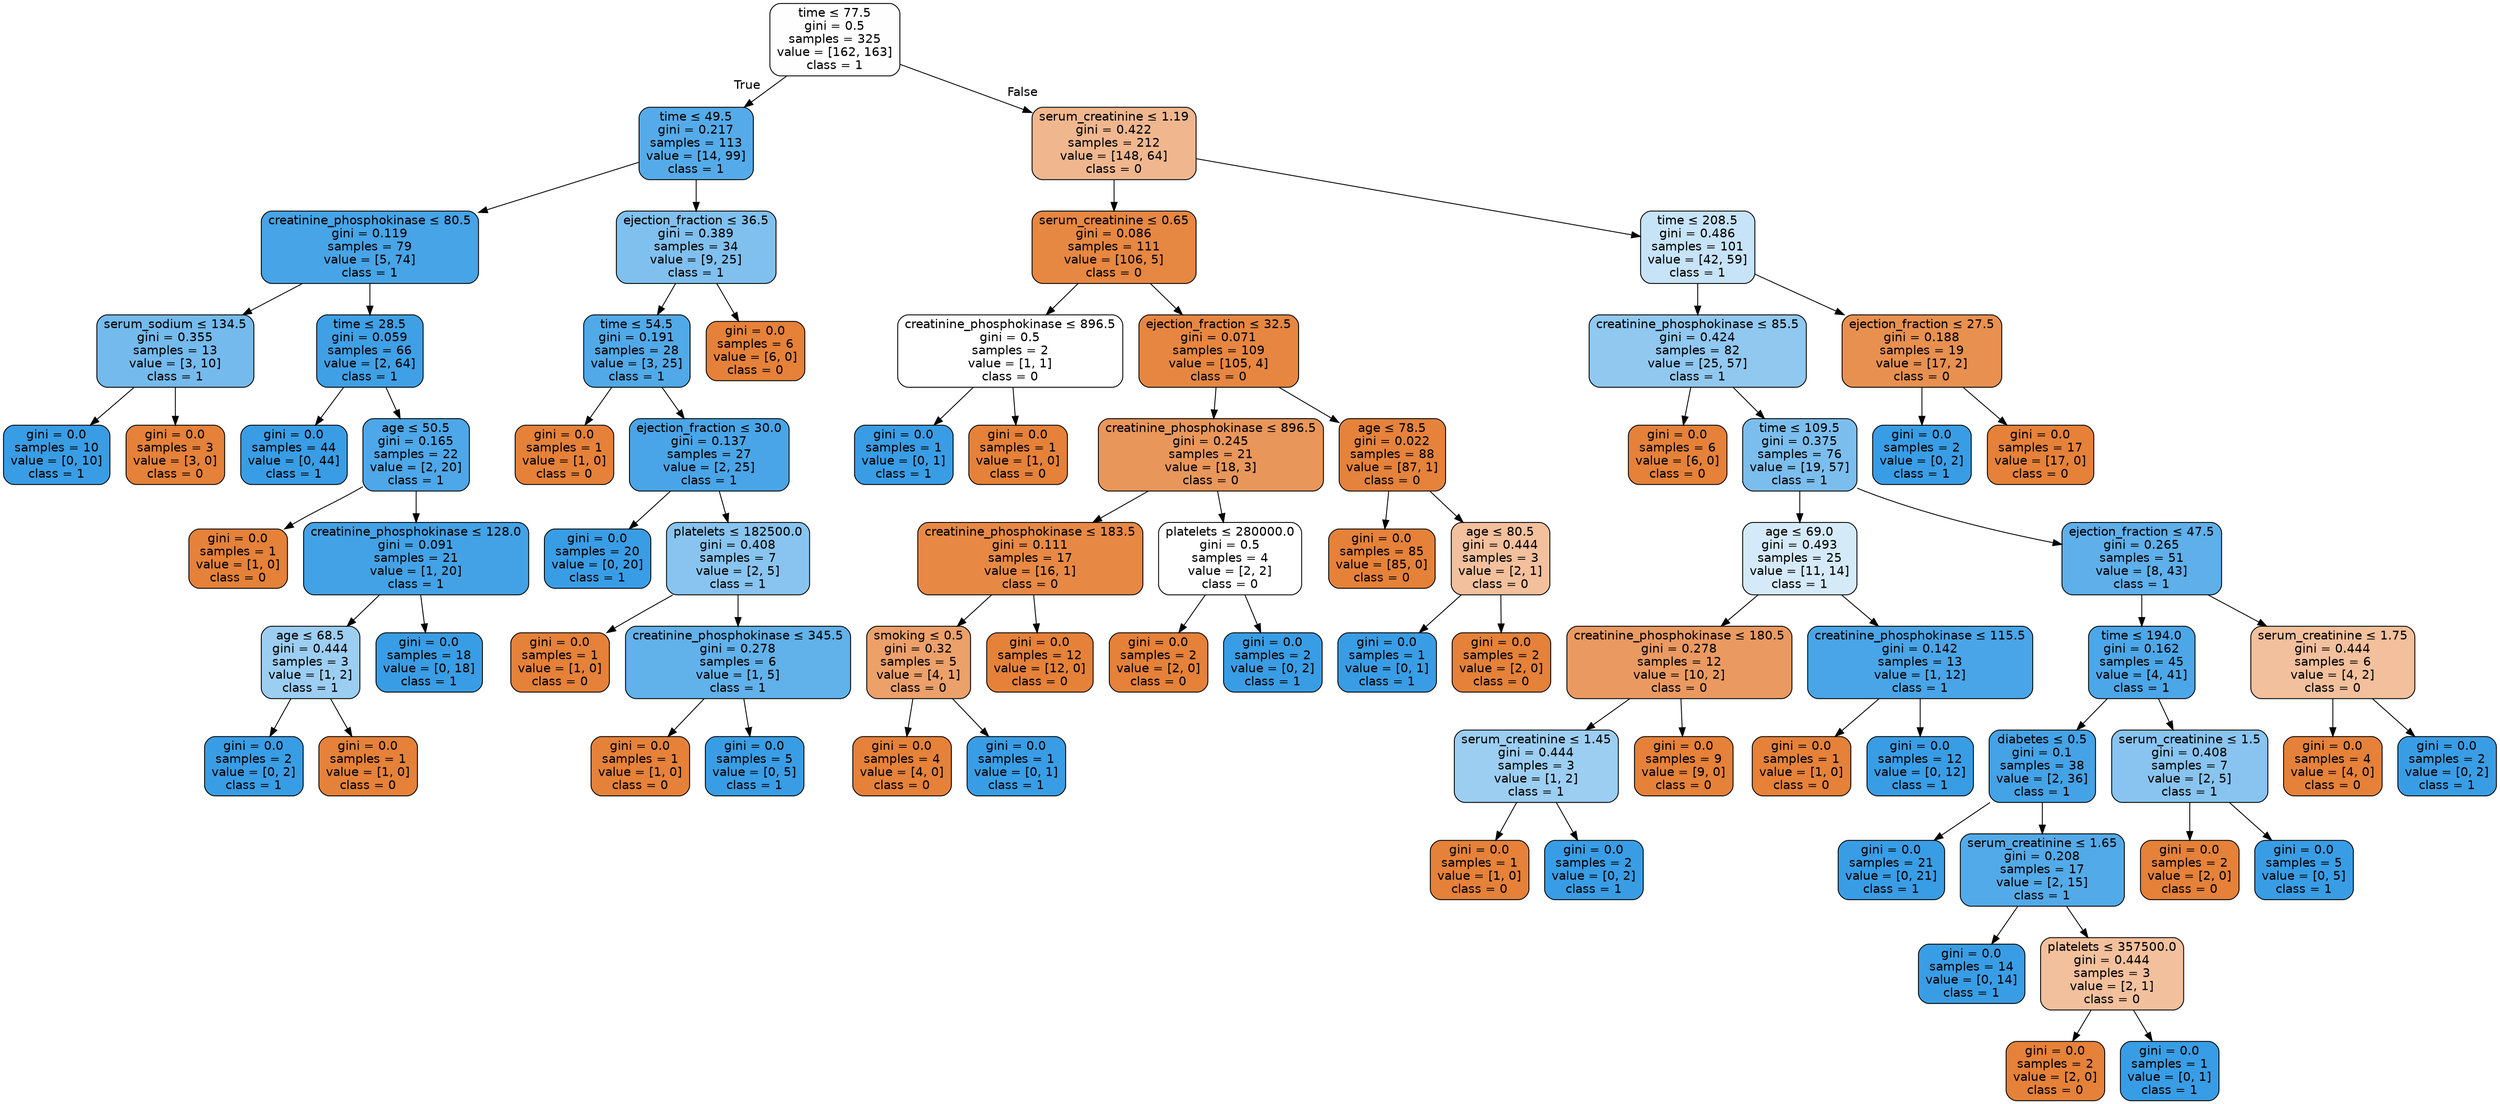 digraph Tree {
node [shape=box, style="filled, rounded", color="black", fontname=helvetica] ;
edge [fontname=helvetica] ;
0 [label=<time &le; 77.5<br/>gini = 0.5<br/>samples = 325<br/>value = [162, 163]<br/>class = 1>, fillcolor="#fefeff"] ;
1 [label=<time &le; 49.5<br/>gini = 0.217<br/>samples = 113<br/>value = [14, 99]<br/>class = 1>, fillcolor="#55abe9"] ;
0 -> 1 [labeldistance=2.5, labelangle=45, headlabel="True"] ;
2 [label=<creatinine_phosphokinase &le; 80.5<br/>gini = 0.119<br/>samples = 79<br/>value = [5, 74]<br/>class = 1>, fillcolor="#46a4e7"] ;
1 -> 2 ;
3 [label=<serum_sodium &le; 134.5<br/>gini = 0.355<br/>samples = 13<br/>value = [3, 10]<br/>class = 1>, fillcolor="#74baed"] ;
2 -> 3 ;
4 [label=<gini = 0.0<br/>samples = 10<br/>value = [0, 10]<br/>class = 1>, fillcolor="#399de5"] ;
3 -> 4 ;
5 [label=<gini = 0.0<br/>samples = 3<br/>value = [3, 0]<br/>class = 0>, fillcolor="#e58139"] ;
3 -> 5 ;
6 [label=<time &le; 28.5<br/>gini = 0.059<br/>samples = 66<br/>value = [2, 64]<br/>class = 1>, fillcolor="#3fa0e6"] ;
2 -> 6 ;
7 [label=<gini = 0.0<br/>samples = 44<br/>value = [0, 44]<br/>class = 1>, fillcolor="#399de5"] ;
6 -> 7 ;
8 [label=<age &le; 50.5<br/>gini = 0.165<br/>samples = 22<br/>value = [2, 20]<br/>class = 1>, fillcolor="#4da7e8"] ;
6 -> 8 ;
9 [label=<gini = 0.0<br/>samples = 1<br/>value = [1, 0]<br/>class = 0>, fillcolor="#e58139"] ;
8 -> 9 ;
10 [label=<creatinine_phosphokinase &le; 128.0<br/>gini = 0.091<br/>samples = 21<br/>value = [1, 20]<br/>class = 1>, fillcolor="#43a2e6"] ;
8 -> 10 ;
11 [label=<age &le; 68.5<br/>gini = 0.444<br/>samples = 3<br/>value = [1, 2]<br/>class = 1>, fillcolor="#9ccef2"] ;
10 -> 11 ;
12 [label=<gini = 0.0<br/>samples = 2<br/>value = [0, 2]<br/>class = 1>, fillcolor="#399de5"] ;
11 -> 12 ;
13 [label=<gini = 0.0<br/>samples = 1<br/>value = [1, 0]<br/>class = 0>, fillcolor="#e58139"] ;
11 -> 13 ;
14 [label=<gini = 0.0<br/>samples = 18<br/>value = [0, 18]<br/>class = 1>, fillcolor="#399de5"] ;
10 -> 14 ;
15 [label=<ejection_fraction &le; 36.5<br/>gini = 0.389<br/>samples = 34<br/>value = [9, 25]<br/>class = 1>, fillcolor="#80c0ee"] ;
1 -> 15 ;
16 [label=<time &le; 54.5<br/>gini = 0.191<br/>samples = 28<br/>value = [3, 25]<br/>class = 1>, fillcolor="#51a9e8"] ;
15 -> 16 ;
17 [label=<gini = 0.0<br/>samples = 1<br/>value = [1, 0]<br/>class = 0>, fillcolor="#e58139"] ;
16 -> 17 ;
18 [label=<ejection_fraction &le; 30.0<br/>gini = 0.137<br/>samples = 27<br/>value = [2, 25]<br/>class = 1>, fillcolor="#49a5e7"] ;
16 -> 18 ;
19 [label=<gini = 0.0<br/>samples = 20<br/>value = [0, 20]<br/>class = 1>, fillcolor="#399de5"] ;
18 -> 19 ;
20 [label=<platelets &le; 182500.0<br/>gini = 0.408<br/>samples = 7<br/>value = [2, 5]<br/>class = 1>, fillcolor="#88c4ef"] ;
18 -> 20 ;
21 [label=<gini = 0.0<br/>samples = 1<br/>value = [1, 0]<br/>class = 0>, fillcolor="#e58139"] ;
20 -> 21 ;
22 [label=<creatinine_phosphokinase &le; 345.5<br/>gini = 0.278<br/>samples = 6<br/>value = [1, 5]<br/>class = 1>, fillcolor="#61b1ea"] ;
20 -> 22 ;
23 [label=<gini = 0.0<br/>samples = 1<br/>value = [1, 0]<br/>class = 0>, fillcolor="#e58139"] ;
22 -> 23 ;
24 [label=<gini = 0.0<br/>samples = 5<br/>value = [0, 5]<br/>class = 1>, fillcolor="#399de5"] ;
22 -> 24 ;
25 [label=<gini = 0.0<br/>samples = 6<br/>value = [6, 0]<br/>class = 0>, fillcolor="#e58139"] ;
15 -> 25 ;
26 [label=<serum_creatinine &le; 1.19<br/>gini = 0.422<br/>samples = 212<br/>value = [148, 64]<br/>class = 0>, fillcolor="#f0b78f"] ;
0 -> 26 [labeldistance=2.5, labelangle=-45, headlabel="False"] ;
27 [label=<serum_creatinine &le; 0.65<br/>gini = 0.086<br/>samples = 111<br/>value = [106, 5]<br/>class = 0>, fillcolor="#e68742"] ;
26 -> 27 ;
28 [label=<creatinine_phosphokinase &le; 896.5<br/>gini = 0.5<br/>samples = 2<br/>value = [1, 1]<br/>class = 0>, fillcolor="#ffffff"] ;
27 -> 28 ;
29 [label=<gini = 0.0<br/>samples = 1<br/>value = [0, 1]<br/>class = 1>, fillcolor="#399de5"] ;
28 -> 29 ;
30 [label=<gini = 0.0<br/>samples = 1<br/>value = [1, 0]<br/>class = 0>, fillcolor="#e58139"] ;
28 -> 30 ;
31 [label=<ejection_fraction &le; 32.5<br/>gini = 0.071<br/>samples = 109<br/>value = [105, 4]<br/>class = 0>, fillcolor="#e68641"] ;
27 -> 31 ;
32 [label=<creatinine_phosphokinase &le; 896.5<br/>gini = 0.245<br/>samples = 21<br/>value = [18, 3]<br/>class = 0>, fillcolor="#e9965a"] ;
31 -> 32 ;
33 [label=<creatinine_phosphokinase &le; 183.5<br/>gini = 0.111<br/>samples = 17<br/>value = [16, 1]<br/>class = 0>, fillcolor="#e78945"] ;
32 -> 33 ;
34 [label=<smoking &le; 0.5<br/>gini = 0.32<br/>samples = 5<br/>value = [4, 1]<br/>class = 0>, fillcolor="#eca06a"] ;
33 -> 34 ;
35 [label=<gini = 0.0<br/>samples = 4<br/>value = [4, 0]<br/>class = 0>, fillcolor="#e58139"] ;
34 -> 35 ;
36 [label=<gini = 0.0<br/>samples = 1<br/>value = [0, 1]<br/>class = 1>, fillcolor="#399de5"] ;
34 -> 36 ;
37 [label=<gini = 0.0<br/>samples = 12<br/>value = [12, 0]<br/>class = 0>, fillcolor="#e58139"] ;
33 -> 37 ;
38 [label=<platelets &le; 280000.0<br/>gini = 0.5<br/>samples = 4<br/>value = [2, 2]<br/>class = 0>, fillcolor="#ffffff"] ;
32 -> 38 ;
39 [label=<gini = 0.0<br/>samples = 2<br/>value = [2, 0]<br/>class = 0>, fillcolor="#e58139"] ;
38 -> 39 ;
40 [label=<gini = 0.0<br/>samples = 2<br/>value = [0, 2]<br/>class = 1>, fillcolor="#399de5"] ;
38 -> 40 ;
41 [label=<age &le; 78.5<br/>gini = 0.022<br/>samples = 88<br/>value = [87, 1]<br/>class = 0>, fillcolor="#e5823b"] ;
31 -> 41 ;
42 [label=<gini = 0.0<br/>samples = 85<br/>value = [85, 0]<br/>class = 0>, fillcolor="#e58139"] ;
41 -> 42 ;
43 [label=<age &le; 80.5<br/>gini = 0.444<br/>samples = 3<br/>value = [2, 1]<br/>class = 0>, fillcolor="#f2c09c"] ;
41 -> 43 ;
44 [label=<gini = 0.0<br/>samples = 1<br/>value = [0, 1]<br/>class = 1>, fillcolor="#399de5"] ;
43 -> 44 ;
45 [label=<gini = 0.0<br/>samples = 2<br/>value = [2, 0]<br/>class = 0>, fillcolor="#e58139"] ;
43 -> 45 ;
46 [label=<time &le; 208.5<br/>gini = 0.486<br/>samples = 101<br/>value = [42, 59]<br/>class = 1>, fillcolor="#c6e3f8"] ;
26 -> 46 ;
47 [label=<creatinine_phosphokinase &le; 85.5<br/>gini = 0.424<br/>samples = 82<br/>value = [25, 57]<br/>class = 1>, fillcolor="#90c8f0"] ;
46 -> 47 ;
48 [label=<gini = 0.0<br/>samples = 6<br/>value = [6, 0]<br/>class = 0>, fillcolor="#e58139"] ;
47 -> 48 ;
49 [label=<time &le; 109.5<br/>gini = 0.375<br/>samples = 76<br/>value = [19, 57]<br/>class = 1>, fillcolor="#7bbeee"] ;
47 -> 49 ;
50 [label=<age &le; 69.0<br/>gini = 0.493<br/>samples = 25<br/>value = [11, 14]<br/>class = 1>, fillcolor="#d5eaf9"] ;
49 -> 50 ;
51 [label=<creatinine_phosphokinase &le; 180.5<br/>gini = 0.278<br/>samples = 12<br/>value = [10, 2]<br/>class = 0>, fillcolor="#ea9a61"] ;
50 -> 51 ;
52 [label=<serum_creatinine &le; 1.45<br/>gini = 0.444<br/>samples = 3<br/>value = [1, 2]<br/>class = 1>, fillcolor="#9ccef2"] ;
51 -> 52 ;
53 [label=<gini = 0.0<br/>samples = 1<br/>value = [1, 0]<br/>class = 0>, fillcolor="#e58139"] ;
52 -> 53 ;
54 [label=<gini = 0.0<br/>samples = 2<br/>value = [0, 2]<br/>class = 1>, fillcolor="#399de5"] ;
52 -> 54 ;
55 [label=<gini = 0.0<br/>samples = 9<br/>value = [9, 0]<br/>class = 0>, fillcolor="#e58139"] ;
51 -> 55 ;
56 [label=<creatinine_phosphokinase &le; 115.5<br/>gini = 0.142<br/>samples = 13<br/>value = [1, 12]<br/>class = 1>, fillcolor="#49a5e7"] ;
50 -> 56 ;
57 [label=<gini = 0.0<br/>samples = 1<br/>value = [1, 0]<br/>class = 0>, fillcolor="#e58139"] ;
56 -> 57 ;
58 [label=<gini = 0.0<br/>samples = 12<br/>value = [0, 12]<br/>class = 1>, fillcolor="#399de5"] ;
56 -> 58 ;
59 [label=<ejection_fraction &le; 47.5<br/>gini = 0.265<br/>samples = 51<br/>value = [8, 43]<br/>class = 1>, fillcolor="#5eafea"] ;
49 -> 59 ;
60 [label=<time &le; 194.0<br/>gini = 0.162<br/>samples = 45<br/>value = [4, 41]<br/>class = 1>, fillcolor="#4ca7e8"] ;
59 -> 60 ;
61 [label=<diabetes &le; 0.5<br/>gini = 0.1<br/>samples = 38<br/>value = [2, 36]<br/>class = 1>, fillcolor="#44a2e6"] ;
60 -> 61 ;
62 [label=<gini = 0.0<br/>samples = 21<br/>value = [0, 21]<br/>class = 1>, fillcolor="#399de5"] ;
61 -> 62 ;
63 [label=<serum_creatinine &le; 1.65<br/>gini = 0.208<br/>samples = 17<br/>value = [2, 15]<br/>class = 1>, fillcolor="#53aae8"] ;
61 -> 63 ;
64 [label=<gini = 0.0<br/>samples = 14<br/>value = [0, 14]<br/>class = 1>, fillcolor="#399de5"] ;
63 -> 64 ;
65 [label=<platelets &le; 357500.0<br/>gini = 0.444<br/>samples = 3<br/>value = [2, 1]<br/>class = 0>, fillcolor="#f2c09c"] ;
63 -> 65 ;
66 [label=<gini = 0.0<br/>samples = 2<br/>value = [2, 0]<br/>class = 0>, fillcolor="#e58139"] ;
65 -> 66 ;
67 [label=<gini = 0.0<br/>samples = 1<br/>value = [0, 1]<br/>class = 1>, fillcolor="#399de5"] ;
65 -> 67 ;
68 [label=<serum_creatinine &le; 1.5<br/>gini = 0.408<br/>samples = 7<br/>value = [2, 5]<br/>class = 1>, fillcolor="#88c4ef"] ;
60 -> 68 ;
69 [label=<gini = 0.0<br/>samples = 2<br/>value = [2, 0]<br/>class = 0>, fillcolor="#e58139"] ;
68 -> 69 ;
70 [label=<gini = 0.0<br/>samples = 5<br/>value = [0, 5]<br/>class = 1>, fillcolor="#399de5"] ;
68 -> 70 ;
71 [label=<serum_creatinine &le; 1.75<br/>gini = 0.444<br/>samples = 6<br/>value = [4, 2]<br/>class = 0>, fillcolor="#f2c09c"] ;
59 -> 71 ;
72 [label=<gini = 0.0<br/>samples = 4<br/>value = [4, 0]<br/>class = 0>, fillcolor="#e58139"] ;
71 -> 72 ;
73 [label=<gini = 0.0<br/>samples = 2<br/>value = [0, 2]<br/>class = 1>, fillcolor="#399de5"] ;
71 -> 73 ;
74 [label=<ejection_fraction &le; 27.5<br/>gini = 0.188<br/>samples = 19<br/>value = [17, 2]<br/>class = 0>, fillcolor="#e89050"] ;
46 -> 74 ;
75 [label=<gini = 0.0<br/>samples = 2<br/>value = [0, 2]<br/>class = 1>, fillcolor="#399de5"] ;
74 -> 75 ;
76 [label=<gini = 0.0<br/>samples = 17<br/>value = [17, 0]<br/>class = 0>, fillcolor="#e58139"] ;
74 -> 76 ;
}